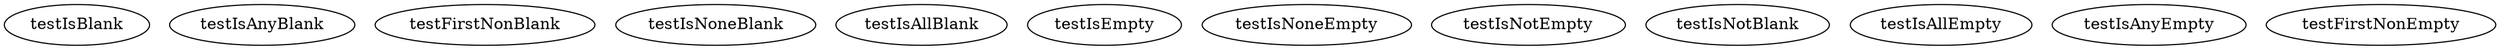 digraph G {
testIsBlank;
testIsAnyBlank;
testFirstNonBlank;
testIsNoneBlank;
testIsAllBlank;
testIsEmpty;
testIsNoneEmpty;
testIsNotEmpty;
testIsNotBlank;
testIsAllEmpty;
testIsAnyEmpty;
testFirstNonEmpty;
}